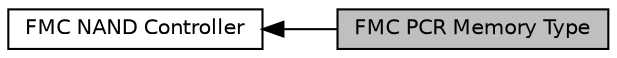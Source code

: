 digraph "FMC PCR Memory Type"
{
  edge [fontname="Helvetica",fontsize="10",labelfontname="Helvetica",labelfontsize="10"];
  node [fontname="Helvetica",fontsize="10",shape=record];
  rankdir=LR;
  Node1 [label="FMC NAND Controller",height=0.2,width=0.4,color="black", fillcolor="white", style="filled",URL="$group___f_m_c___l_l___n_a_n_d___controller.html"];
  Node0 [label="FMC PCR Memory Type",height=0.2,width=0.4,color="black", fillcolor="grey75", style="filled", fontcolor="black"];
  Node1->Node0 [shape=plaintext, dir="back", style="solid"];
}
